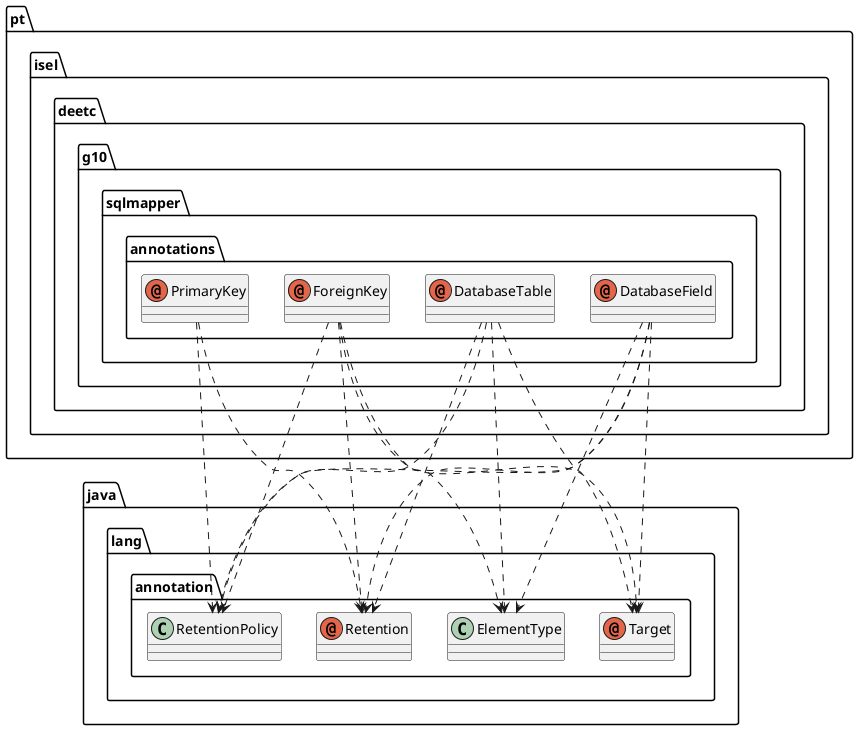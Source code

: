 @startuml
annotation java.lang.annotation.Retention
annotation java.lang.annotation.Target
annotation pt.isel.deetc.g10.sqlmapper.annotations.DatabaseField
annotation pt.isel.deetc.g10.sqlmapper.annotations.DatabaseTable
annotation pt.isel.deetc.g10.sqlmapper.annotations.ForeignKey
annotation pt.isel.deetc.g10.sqlmapper.annotations.PrimaryKey
class java.lang.annotation.ElementType
class java.lang.annotation.RetentionPolicy
pt.isel.deetc.g10.sqlmapper.annotations.DatabaseField ..> java.lang.annotation.Retention
pt.isel.deetc.g10.sqlmapper.annotations.DatabaseField ..> java.lang.annotation.Target
pt.isel.deetc.g10.sqlmapper.annotations.DatabaseField ..> java.lang.annotation.ElementType
pt.isel.deetc.g10.sqlmapper.annotations.DatabaseField ..> java.lang.annotation.RetentionPolicy
pt.isel.deetc.g10.sqlmapper.annotations.DatabaseTable ..> java.lang.annotation.Retention
pt.isel.deetc.g10.sqlmapper.annotations.DatabaseTable ..> java.lang.annotation.Target
pt.isel.deetc.g10.sqlmapper.annotations.DatabaseTable ..> java.lang.annotation.ElementType
pt.isel.deetc.g10.sqlmapper.annotations.DatabaseTable ..> java.lang.annotation.RetentionPolicy
pt.isel.deetc.g10.sqlmapper.annotations.ForeignKey ..> java.lang.annotation.Retention
pt.isel.deetc.g10.sqlmapper.annotations.ForeignKey ..> java.lang.annotation.Target
pt.isel.deetc.g10.sqlmapper.annotations.ForeignKey ..> java.lang.annotation.ElementType
pt.isel.deetc.g10.sqlmapper.annotations.ForeignKey ..> java.lang.annotation.RetentionPolicy
pt.isel.deetc.g10.sqlmapper.annotations.PrimaryKey ..> java.lang.annotation.Retention
pt.isel.deetc.g10.sqlmapper.annotations.PrimaryKey ..> java.lang.annotation.RetentionPolicy
@enduml
